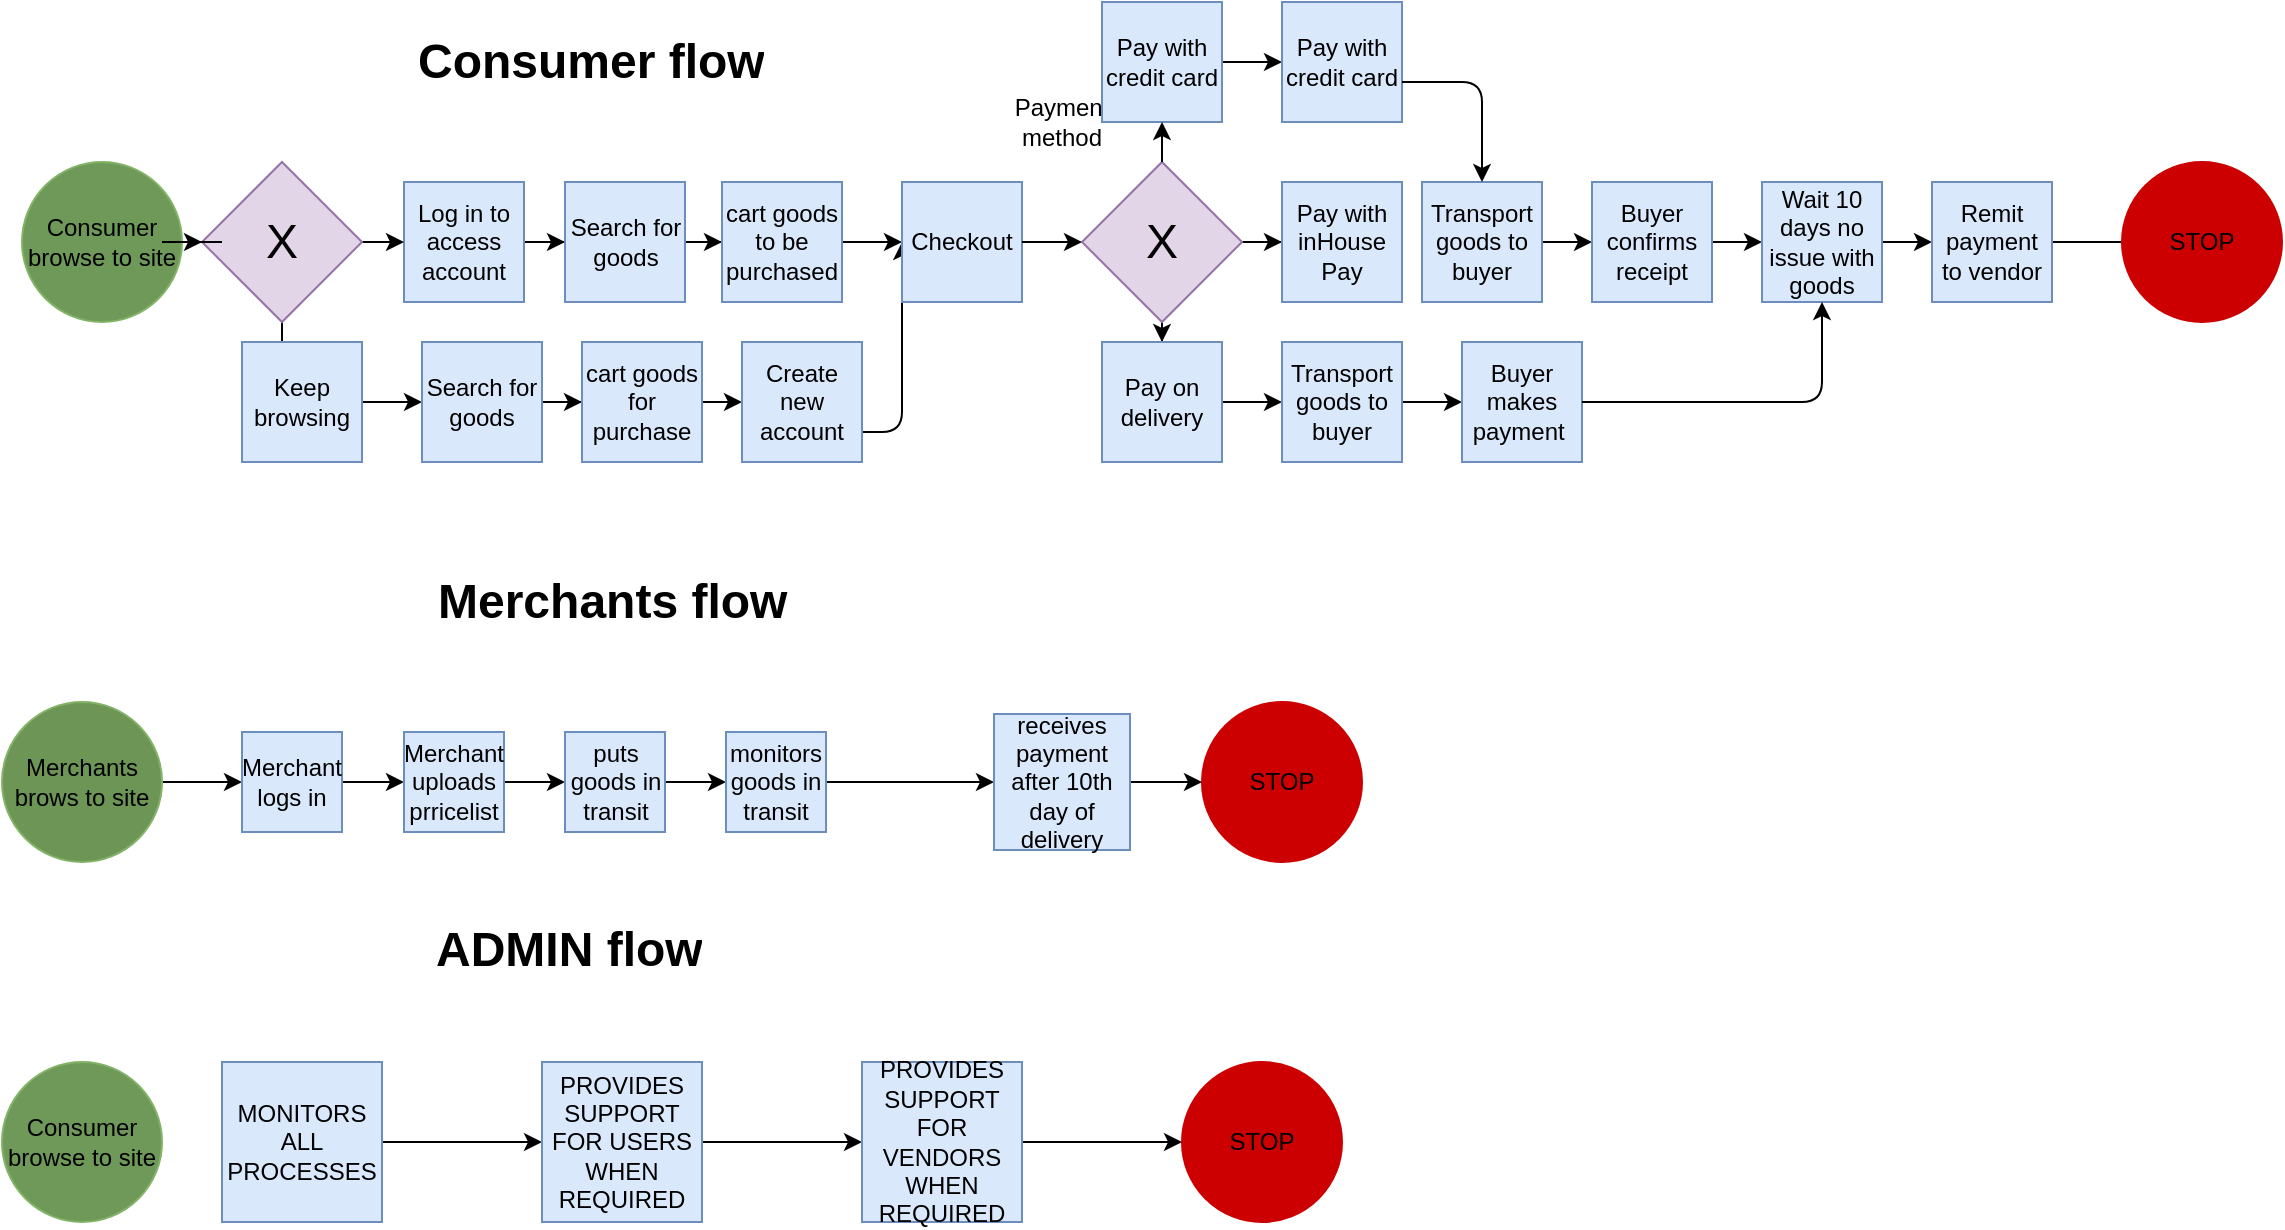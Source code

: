 <mxfile version="12.1.4" type="device" pages="1"><diagram id="XyvkY8RqhY8rMBvZeaAD" name="Page-1"><mxGraphModel dx="838" dy="410" grid="1" gridSize="10" guides="1" tooltips="1" connect="1" arrows="1" fold="1" page="1" pageScale="1" pageWidth="1169" pageHeight="827" math="0" shadow="0"><root><mxCell id="0"/><mxCell id="1" parent="0"/><mxCell id="dj9F3SUvTp67ThFAE4Wy-1" value="Consumer&lt;br&gt;browse to site" style="ellipse;whiteSpace=wrap;html=1;aspect=fixed;fillColor=#6F9958;strokeColor=#82b366;" vertex="1" parent="1"><mxGeometry x="30" y="80" width="80" height="80" as="geometry"/></mxCell><mxCell id="dj9F3SUvTp67ThFAE4Wy-2" value="" style="endArrow=classic;html=1;exitX=1;exitY=0.75;exitDx=0;exitDy=0;entryX=0;entryY=0.5;entryDx=0;entryDy=0;" edge="1" parent="1" source="dj9F3SUvTp67ThFAE4Wy-30" target="dj9F3SUvTp67ThFAE4Wy-24"><mxGeometry width="50" height="50" relative="1" as="geometry"><mxPoint x="610" y="210" as="sourcePoint"/><mxPoint x="620" y="120" as="targetPoint"/><Array as="points"><mxPoint x="470" y="215"/></Array></mxGeometry></mxCell><mxCell id="dj9F3SUvTp67ThFAE4Wy-10" value="" style="edgeStyle=orthogonalEdgeStyle;rounded=0;orthogonalLoop=1;jettySize=auto;html=1;" edge="1" parent="1" source="dj9F3SUvTp67ThFAE4Wy-5" target="dj9F3SUvTp67ThFAE4Wy-9"><mxGeometry relative="1" as="geometry"/></mxCell><mxCell id="dj9F3SUvTp67ThFAE4Wy-14" value="" style="edgeStyle=orthogonalEdgeStyle;rounded=0;orthogonalLoop=1;jettySize=auto;html=1;" edge="1" parent="1" source="dj9F3SUvTp67ThFAE4Wy-8" target="dj9F3SUvTp67ThFAE4Wy-13"><mxGeometry relative="1" as="geometry"/></mxCell><mxCell id="dj9F3SUvTp67ThFAE4Wy-17" value="" style="edgeStyle=orthogonalEdgeStyle;rounded=0;orthogonalLoop=1;jettySize=auto;html=1;" edge="1" parent="1" source="dj9F3SUvTp67ThFAE4Wy-13" target="dj9F3SUvTp67ThFAE4Wy-16"><mxGeometry relative="1" as="geometry"/></mxCell><mxCell id="dj9F3SUvTp67ThFAE4Wy-13" value="Search for goods" style="whiteSpace=wrap;html=1;aspect=fixed;fillColor=#dae8fc;strokeColor=#6c8ebf;" vertex="1" parent="1"><mxGeometry x="301.5" y="90" width="60" height="60" as="geometry"/></mxCell><mxCell id="dj9F3SUvTp67ThFAE4Wy-25" value="" style="edgeStyle=orthogonalEdgeStyle;rounded=0;orthogonalLoop=1;jettySize=auto;html=1;" edge="1" parent="1" source="dj9F3SUvTp67ThFAE4Wy-16" target="dj9F3SUvTp67ThFAE4Wy-24"><mxGeometry relative="1" as="geometry"/></mxCell><mxCell id="dj9F3SUvTp67ThFAE4Wy-16" value="cart goods to be purchased" style="whiteSpace=wrap;html=1;aspect=fixed;fillColor=#dae8fc;strokeColor=#6c8ebf;" vertex="1" parent="1"><mxGeometry x="380" y="90" width="60" height="60" as="geometry"/></mxCell><mxCell id="dj9F3SUvTp67ThFAE4Wy-24" value="Checkout" style="whiteSpace=wrap;html=1;aspect=fixed;fillColor=#dae8fc;strokeColor=#6c8ebf;" vertex="1" parent="1"><mxGeometry x="470" y="90" width="60" height="60" as="geometry"/></mxCell><mxCell id="dj9F3SUvTp67ThFAE4Wy-12" value="" style="edgeStyle=orthogonalEdgeStyle;rounded=0;orthogonalLoop=1;jettySize=auto;html=1;" edge="1" parent="1" source="dj9F3SUvTp67ThFAE4Wy-9" target="dj9F3SUvTp67ThFAE4Wy-11"><mxGeometry relative="1" as="geometry"/></mxCell><mxCell id="dj9F3SUvTp67ThFAE4Wy-9" value="Keep browsing" style="whiteSpace=wrap;html=1;aspect=fixed;fillColor=#dae8fc;strokeColor=#6c8ebf;" vertex="1" parent="1"><mxGeometry x="140" y="170" width="60" height="60" as="geometry"/></mxCell><mxCell id="dj9F3SUvTp67ThFAE4Wy-21" value="" style="edgeStyle=orthogonalEdgeStyle;rounded=0;orthogonalLoop=1;jettySize=auto;html=1;" edge="1" parent="1" source="dj9F3SUvTp67ThFAE4Wy-11" target="dj9F3SUvTp67ThFAE4Wy-20"><mxGeometry relative="1" as="geometry"/></mxCell><mxCell id="dj9F3SUvTp67ThFAE4Wy-11" value="Search for goods" style="whiteSpace=wrap;html=1;aspect=fixed;fillColor=#dae8fc;strokeColor=#6c8ebf;" vertex="1" parent="1"><mxGeometry x="230" y="170" width="60" height="60" as="geometry"/></mxCell><mxCell id="dj9F3SUvTp67ThFAE4Wy-23" value="" style="edgeStyle=orthogonalEdgeStyle;rounded=0;orthogonalLoop=1;jettySize=auto;html=1;" edge="1" parent="1" source="dj9F3SUvTp67ThFAE4Wy-20"><mxGeometry relative="1" as="geometry"><mxPoint x="390" y="200" as="targetPoint"/></mxGeometry></mxCell><mxCell id="dj9F3SUvTp67ThFAE4Wy-20" value="cart goods for purchase" style="whiteSpace=wrap;html=1;aspect=fixed;fillColor=#dae8fc;strokeColor=#6c8ebf;" vertex="1" parent="1"><mxGeometry x="310" y="170" width="60" height="60" as="geometry"/></mxCell><mxCell id="dj9F3SUvTp67ThFAE4Wy-30" value="Create new account" style="whiteSpace=wrap;html=1;aspect=fixed;fillColor=#dae8fc;strokeColor=#6c8ebf;" vertex="1" parent="1"><mxGeometry x="390" y="170" width="60" height="60" as="geometry"/></mxCell><mxCell id="dj9F3SUvTp67ThFAE4Wy-8" value="Log in to access account" style="whiteSpace=wrap;html=1;aspect=fixed;fillColor=#dae8fc;strokeColor=#6c8ebf;" vertex="1" parent="1"><mxGeometry x="221" y="90" width="60" height="60" as="geometry"/></mxCell><mxCell id="dj9F3SUvTp67ThFAE4Wy-15" value="" style="edgeStyle=orthogonalEdgeStyle;rounded=0;orthogonalLoop=1;jettySize=auto;html=1;" edge="1" parent="1" source="dj9F3SUvTp67ThFAE4Wy-5" target="dj9F3SUvTp67ThFAE4Wy-8"><mxGeometry relative="1" as="geometry"><mxPoint x="270" y="120" as="sourcePoint"/><mxPoint x="350" y="120" as="targetPoint"/></mxGeometry></mxCell><mxCell id="dj9F3SUvTp67ThFAE4Wy-5" value="&lt;font style=&quot;font-size: 24px&quot;&gt;X&lt;/font&gt;" style="rhombus;whiteSpace=wrap;html=1;fillColor=#e1d5e7;strokeColor=#9673a6;" vertex="1" parent="1"><mxGeometry x="120" y="80" width="80" height="80" as="geometry"/></mxCell><mxCell id="dj9F3SUvTp67ThFAE4Wy-32" value="" style="edgeStyle=orthogonalEdgeStyle;rounded=0;orthogonalLoop=1;jettySize=auto;html=1;" edge="1" parent="1" source="dj9F3SUvTp67ThFAE4Wy-1" target="dj9F3SUvTp67ThFAE4Wy-5"><mxGeometry relative="1" as="geometry"><mxPoint x="110" y="120" as="sourcePoint"/><mxPoint x="190" y="120" as="targetPoint"/></mxGeometry></mxCell><mxCell id="dj9F3SUvTp67ThFAE4Wy-46" value="" style="edgeStyle=orthogonalEdgeStyle;rounded=0;orthogonalLoop=1;jettySize=auto;html=1;" edge="1" parent="1" source="dj9F3SUvTp67ThFAE4Wy-29" target="dj9F3SUvTp67ThFAE4Wy-42"><mxGeometry relative="1" as="geometry"/></mxCell><mxCell id="dj9F3SUvTp67ThFAE4Wy-47" value="" style="edgeStyle=orthogonalEdgeStyle;rounded=0;orthogonalLoop=1;jettySize=auto;html=1;" edge="1" parent="1" source="dj9F3SUvTp67ThFAE4Wy-29" target="dj9F3SUvTp67ThFAE4Wy-40"><mxGeometry relative="1" as="geometry"/></mxCell><mxCell id="dj9F3SUvTp67ThFAE4Wy-29" value="&lt;font style=&quot;font-size: 24px&quot;&gt;X&lt;/font&gt;" style="rhombus;whiteSpace=wrap;html=1;fillColor=#e1d5e7;strokeColor=#9673a6;direction=south;" vertex="1" parent="1"><mxGeometry x="560" y="80" width="80" height="80" as="geometry"/></mxCell><mxCell id="dj9F3SUvTp67ThFAE4Wy-33" value="" style="edgeStyle=orthogonalEdgeStyle;rounded=0;orthogonalLoop=1;jettySize=auto;html=1;" edge="1" parent="1" source="dj9F3SUvTp67ThFAE4Wy-24" target="dj9F3SUvTp67ThFAE4Wy-29"><mxGeometry relative="1" as="geometry"><mxPoint x="600" y="120" as="sourcePoint"/><mxPoint x="710" y="120" as="targetPoint"/></mxGeometry></mxCell><mxCell id="dj9F3SUvTp67ThFAE4Wy-34" value="&lt;h1&gt;Consumer flow&lt;/h1&gt;" style="text;html=1;strokeColor=none;fillColor=none;spacing=5;spacingTop=-20;whiteSpace=wrap;overflow=hidden;rounded=0;" vertex="1" parent="1"><mxGeometry x="223" y="10" width="217" height="40" as="geometry"/></mxCell><mxCell id="dj9F3SUvTp67ThFAE4Wy-35" value="Payment method" style="text;html=1;strokeColor=none;fillColor=none;align=center;verticalAlign=middle;whiteSpace=wrap;rounded=0;" vertex="1" parent="1"><mxGeometry x="530" y="50" width="40" height="20" as="geometry"/></mxCell><mxCell id="dj9F3SUvTp67ThFAE4Wy-39" value="" style="edgeStyle=orthogonalEdgeStyle;rounded=0;orthogonalLoop=1;jettySize=auto;html=1;" edge="1" parent="1" source="dj9F3SUvTp67ThFAE4Wy-36" target="dj9F3SUvTp67ThFAE4Wy-38"><mxGeometry relative="1" as="geometry"/></mxCell><mxCell id="dj9F3SUvTp67ThFAE4Wy-36" value="Pay with credit card" style="whiteSpace=wrap;html=1;aspect=fixed;fillColor=#dae8fc;strokeColor=#6c8ebf;" vertex="1" parent="1"><mxGeometry x="570" width="60" height="60" as="geometry"/></mxCell><mxCell id="dj9F3SUvTp67ThFAE4Wy-38" value="Pay with credit card" style="whiteSpace=wrap;html=1;aspect=fixed;fillColor=#dae8fc;strokeColor=#6c8ebf;" vertex="1" parent="1"><mxGeometry x="660" width="60" height="60" as="geometry"/></mxCell><mxCell id="dj9F3SUvTp67ThFAE4Wy-37" value="" style="endArrow=classic;html=1;entryX=0.5;entryY=1;entryDx=0;entryDy=0;exitX=0;exitY=0.5;exitDx=0;exitDy=0;" edge="1" parent="1" source="dj9F3SUvTp67ThFAE4Wy-29" target="dj9F3SUvTp67ThFAE4Wy-36"><mxGeometry width="50" height="50" relative="1" as="geometry"><mxPoint x="600" y="110" as="sourcePoint"/><mxPoint x="650" y="60" as="targetPoint"/></mxGeometry></mxCell><mxCell id="dj9F3SUvTp67ThFAE4Wy-40" value="Pay with inHouse Pay" style="whiteSpace=wrap;html=1;aspect=fixed;fillColor=#dae8fc;strokeColor=#6c8ebf;" vertex="1" parent="1"><mxGeometry x="660" y="90" width="60" height="60" as="geometry"/></mxCell><mxCell id="dj9F3SUvTp67ThFAE4Wy-43" value="&lt;h1&gt;Merchants flow&lt;/h1&gt;&lt;div&gt;&lt;br&gt;&lt;/div&gt;" style="text;html=1;strokeColor=none;fillColor=none;spacing=5;spacingTop=-20;whiteSpace=wrap;overflow=hidden;rounded=0;" vertex="1" parent="1"><mxGeometry x="233" y="280" width="217" height="40" as="geometry"/></mxCell><mxCell id="dj9F3SUvTp67ThFAE4Wy-49" value="" style="edgeStyle=orthogonalEdgeStyle;rounded=0;orthogonalLoop=1;jettySize=auto;html=1;" edge="1" parent="1" source="dj9F3SUvTp67ThFAE4Wy-42" target="dj9F3SUvTp67ThFAE4Wy-48"><mxGeometry relative="1" as="geometry"/></mxCell><mxCell id="dj9F3SUvTp67ThFAE4Wy-42" value="Pay on delivery" style="whiteSpace=wrap;html=1;aspect=fixed;fillColor=#dae8fc;strokeColor=#6c8ebf;" vertex="1" parent="1"><mxGeometry x="570" y="170" width="60" height="60" as="geometry"/></mxCell><mxCell id="dj9F3SUvTp67ThFAE4Wy-63" value="" style="edgeStyle=orthogonalEdgeStyle;rounded=0;orthogonalLoop=1;jettySize=auto;html=1;" edge="1" parent="1" source="dj9F3SUvTp67ThFAE4Wy-48" target="dj9F3SUvTp67ThFAE4Wy-62"><mxGeometry relative="1" as="geometry"/></mxCell><mxCell id="dj9F3SUvTp67ThFAE4Wy-48" value="Transport goods to buyer" style="whiteSpace=wrap;html=1;aspect=fixed;fillColor=#dae8fc;strokeColor=#6c8ebf;" vertex="1" parent="1"><mxGeometry x="660" y="170" width="60" height="60" as="geometry"/></mxCell><mxCell id="dj9F3SUvTp67ThFAE4Wy-62" value="Buyer makes payment&amp;nbsp;" style="whiteSpace=wrap;html=1;aspect=fixed;fillColor=#dae8fc;strokeColor=#6c8ebf;" vertex="1" parent="1"><mxGeometry x="750" y="170" width="60" height="60" as="geometry"/></mxCell><mxCell id="dj9F3SUvTp67ThFAE4Wy-54" value="" style="edgeStyle=orthogonalEdgeStyle;rounded=0;orthogonalLoop=1;jettySize=auto;html=1;" edge="1" parent="1" source="dj9F3SUvTp67ThFAE4Wy-45" target="dj9F3SUvTp67ThFAE4Wy-53"><mxGeometry relative="1" as="geometry"/></mxCell><mxCell id="dj9F3SUvTp67ThFAE4Wy-45" value="Transport goods to buyer" style="whiteSpace=wrap;html=1;aspect=fixed;fillColor=#dae8fc;strokeColor=#6c8ebf;" vertex="1" parent="1"><mxGeometry x="730" y="90" width="60" height="60" as="geometry"/></mxCell><mxCell id="dj9F3SUvTp67ThFAE4Wy-56" value="" style="edgeStyle=orthogonalEdgeStyle;rounded=0;orthogonalLoop=1;jettySize=auto;html=1;" edge="1" parent="1" source="dj9F3SUvTp67ThFAE4Wy-53" target="dj9F3SUvTp67ThFAE4Wy-55"><mxGeometry relative="1" as="geometry"/></mxCell><mxCell id="dj9F3SUvTp67ThFAE4Wy-53" value="Buyer confirms receipt" style="whiteSpace=wrap;html=1;aspect=fixed;fillColor=#dae8fc;strokeColor=#6c8ebf;" vertex="1" parent="1"><mxGeometry x="815" y="90" width="60" height="60" as="geometry"/></mxCell><mxCell id="dj9F3SUvTp67ThFAE4Wy-58" value="" style="edgeStyle=orthogonalEdgeStyle;rounded=0;orthogonalLoop=1;jettySize=auto;html=1;" edge="1" parent="1" source="dj9F3SUvTp67ThFAE4Wy-55" target="dj9F3SUvTp67ThFAE4Wy-57"><mxGeometry relative="1" as="geometry"/></mxCell><mxCell id="dj9F3SUvTp67ThFAE4Wy-55" value="Wait 10 days no issue with goods" style="whiteSpace=wrap;html=1;aspect=fixed;fillColor=#dae8fc;strokeColor=#6c8ebf;" vertex="1" parent="1"><mxGeometry x="900" y="90" width="60" height="60" as="geometry"/></mxCell><mxCell id="dj9F3SUvTp67ThFAE4Wy-60" value="" style="edgeStyle=orthogonalEdgeStyle;rounded=0;orthogonalLoop=1;jettySize=auto;html=1;" edge="1" parent="1" source="dj9F3SUvTp67ThFAE4Wy-57"><mxGeometry relative="1" as="geometry"><mxPoint x="1125" y="120" as="targetPoint"/></mxGeometry></mxCell><mxCell id="dj9F3SUvTp67ThFAE4Wy-57" value="Remit payment to vendor" style="whiteSpace=wrap;html=1;aspect=fixed;fillColor=#dae8fc;strokeColor=#6c8ebf;" vertex="1" parent="1"><mxGeometry x="985" y="90" width="60" height="60" as="geometry"/></mxCell><mxCell id="dj9F3SUvTp67ThFAE4Wy-61" value="STOP" style="ellipse;whiteSpace=wrap;html=1;aspect=fixed;fillColor=#CC0000;strokeColor=#CC0000;" vertex="1" parent="1"><mxGeometry x="1080" y="80" width="80" height="80" as="geometry"/></mxCell><mxCell id="dj9F3SUvTp67ThFAE4Wy-64" value="" style="endArrow=classic;html=1;exitX=1;exitY=0.5;exitDx=0;exitDy=0;" edge="1" parent="1" source="dj9F3SUvTp67ThFAE4Wy-62"><mxGeometry width="50" height="50" relative="1" as="geometry"><mxPoint x="880" y="200" as="sourcePoint"/><mxPoint x="930" y="150" as="targetPoint"/><Array as="points"><mxPoint x="930" y="200"/></Array></mxGeometry></mxCell><mxCell id="dj9F3SUvTp67ThFAE4Wy-69" value="" style="edgeStyle=orthogonalEdgeStyle;rounded=0;orthogonalLoop=1;jettySize=auto;html=1;" edge="1" parent="1" source="dj9F3SUvTp67ThFAE4Wy-66" target="dj9F3SUvTp67ThFAE4Wy-67"><mxGeometry relative="1" as="geometry"/></mxCell><mxCell id="dj9F3SUvTp67ThFAE4Wy-66" value="Merchants brows to site" style="ellipse;whiteSpace=wrap;html=1;aspect=fixed;fillColor=#6D9656;strokeColor=#82b366;" vertex="1" parent="1"><mxGeometry x="20" y="350" width="80" height="80" as="geometry"/></mxCell><mxCell id="dj9F3SUvTp67ThFAE4Wy-71" value="" style="edgeStyle=orthogonalEdgeStyle;rounded=0;orthogonalLoop=1;jettySize=auto;html=1;" edge="1" parent="1" source="dj9F3SUvTp67ThFAE4Wy-67" target="dj9F3SUvTp67ThFAE4Wy-70"><mxGeometry relative="1" as="geometry"/></mxCell><mxCell id="dj9F3SUvTp67ThFAE4Wy-67" value="Merchant logs in" style="whiteSpace=wrap;html=1;aspect=fixed;strokeColor=#6c8ebf;fillColor=#dae8fc;" vertex="1" parent="1"><mxGeometry x="140" y="365" width="50" height="50" as="geometry"/></mxCell><mxCell id="dj9F3SUvTp67ThFAE4Wy-75" value="" style="edgeStyle=orthogonalEdgeStyle;rounded=0;orthogonalLoop=1;jettySize=auto;html=1;" edge="1" parent="1" source="dj9F3SUvTp67ThFAE4Wy-70" target="dj9F3SUvTp67ThFAE4Wy-74"><mxGeometry relative="1" as="geometry"/></mxCell><mxCell id="dj9F3SUvTp67ThFAE4Wy-70" value="Merchant uploads prricelist" style="whiteSpace=wrap;html=1;aspect=fixed;strokeColor=#6c8ebf;fillColor=#dae8fc;" vertex="1" parent="1"><mxGeometry x="221" y="365" width="50" height="50" as="geometry"/></mxCell><mxCell id="dj9F3SUvTp67ThFAE4Wy-77" value="" style="edgeStyle=orthogonalEdgeStyle;rounded=0;orthogonalLoop=1;jettySize=auto;html=1;" edge="1" parent="1" source="dj9F3SUvTp67ThFAE4Wy-74" target="dj9F3SUvTp67ThFAE4Wy-76"><mxGeometry relative="1" as="geometry"/></mxCell><mxCell id="dj9F3SUvTp67ThFAE4Wy-74" value="puts goods in transit" style="whiteSpace=wrap;html=1;aspect=fixed;strokeColor=#6c8ebf;fillColor=#dae8fc;" vertex="1" parent="1"><mxGeometry x="301.5" y="365" width="50" height="50" as="geometry"/></mxCell><mxCell id="dj9F3SUvTp67ThFAE4Wy-79" value="" style="edgeStyle=orthogonalEdgeStyle;rounded=0;orthogonalLoop=1;jettySize=auto;html=1;" edge="1" parent="1" source="dj9F3SUvTp67ThFAE4Wy-76" target="dj9F3SUvTp67ThFAE4Wy-78"><mxGeometry relative="1" as="geometry"/></mxCell><mxCell id="dj9F3SUvTp67ThFAE4Wy-76" value="monitors goods in transit" style="whiteSpace=wrap;html=1;aspect=fixed;strokeColor=#6c8ebf;fillColor=#dae8fc;" vertex="1" parent="1"><mxGeometry x="382" y="365" width="50" height="50" as="geometry"/></mxCell><mxCell id="dj9F3SUvTp67ThFAE4Wy-81" value="" style="edgeStyle=orthogonalEdgeStyle;rounded=0;orthogonalLoop=1;jettySize=auto;html=1;" edge="1" parent="1" source="dj9F3SUvTp67ThFAE4Wy-78" target="dj9F3SUvTp67ThFAE4Wy-80"><mxGeometry relative="1" as="geometry"/></mxCell><mxCell id="dj9F3SUvTp67ThFAE4Wy-78" value="receives payment after 10th day of delivery" style="whiteSpace=wrap;html=1;aspect=fixed;strokeColor=#6c8ebf;fillColor=#dae8fc;" vertex="1" parent="1"><mxGeometry x="516" y="356" width="68" height="68" as="geometry"/></mxCell><mxCell id="dj9F3SUvTp67ThFAE4Wy-68" value="" style="endArrow=classic;html=1;entryX=0.5;entryY=0;entryDx=0;entryDy=0;" edge="1" parent="1" target="dj9F3SUvTp67ThFAE4Wy-45"><mxGeometry width="50" height="50" relative="1" as="geometry"><mxPoint x="720" y="40" as="sourcePoint"/><mxPoint x="770" y="-10" as="targetPoint"/><Array as="points"><mxPoint x="760" y="40"/></Array></mxGeometry></mxCell><mxCell id="dj9F3SUvTp67ThFAE4Wy-80" value="STOP" style="ellipse;whiteSpace=wrap;html=1;aspect=fixed;strokeColor=#CC0000;fillColor=#CC0000;" vertex="1" parent="1"><mxGeometry x="620" y="350" width="80" height="80" as="geometry"/></mxCell><mxCell id="dj9F3SUvTp67ThFAE4Wy-82" value="&lt;h1&gt;ADMIN flow&lt;/h1&gt;&lt;div&gt;&lt;br&gt;&lt;/div&gt;" style="text;html=1;strokeColor=none;fillColor=none;spacing=5;spacingTop=-20;whiteSpace=wrap;overflow=hidden;rounded=0;" vertex="1" parent="1"><mxGeometry x="231.5" y="454" width="217" height="40" as="geometry"/></mxCell><mxCell id="dj9F3SUvTp67ThFAE4Wy-83" value="Consumer&lt;br&gt;browse to site" style="ellipse;whiteSpace=wrap;html=1;aspect=fixed;fillColor=#6F9958;strokeColor=#82b366;" vertex="1" parent="1"><mxGeometry x="20" y="530" width="80" height="80" as="geometry"/></mxCell><mxCell id="dj9F3SUvTp67ThFAE4Wy-86" value="" style="edgeStyle=orthogonalEdgeStyle;rounded=0;orthogonalLoop=1;jettySize=auto;html=1;" edge="1" parent="1" source="dj9F3SUvTp67ThFAE4Wy-84" target="dj9F3SUvTp67ThFAE4Wy-85"><mxGeometry relative="1" as="geometry"/></mxCell><mxCell id="dj9F3SUvTp67ThFAE4Wy-84" value="MONITORS ALL PROCESSES" style="whiteSpace=wrap;html=1;aspect=fixed;strokeColor=#6c8ebf;fillColor=#dae8fc;" vertex="1" parent="1"><mxGeometry x="130" y="530" width="80" height="80" as="geometry"/></mxCell><mxCell id="dj9F3SUvTp67ThFAE4Wy-88" value="" style="edgeStyle=orthogonalEdgeStyle;rounded=0;orthogonalLoop=1;jettySize=auto;html=1;" edge="1" parent="1" source="dj9F3SUvTp67ThFAE4Wy-85" target="dj9F3SUvTp67ThFAE4Wy-87"><mxGeometry relative="1" as="geometry"/></mxCell><mxCell id="dj9F3SUvTp67ThFAE4Wy-85" value="PROVIDES SUPPORT FOR USERS WHEN REQUIRED" style="whiteSpace=wrap;html=1;aspect=fixed;strokeColor=#6c8ebf;fillColor=#dae8fc;" vertex="1" parent="1"><mxGeometry x="290" y="530" width="80" height="80" as="geometry"/></mxCell><mxCell id="dj9F3SUvTp67ThFAE4Wy-90" value="" style="edgeStyle=orthogonalEdgeStyle;rounded=0;orthogonalLoop=1;jettySize=auto;html=1;" edge="1" parent="1" source="dj9F3SUvTp67ThFAE4Wy-87" target="dj9F3SUvTp67ThFAE4Wy-89"><mxGeometry relative="1" as="geometry"/></mxCell><mxCell id="dj9F3SUvTp67ThFAE4Wy-87" value="PROVIDES SUPPORT FOR VENDORS WHEN REQUIRED" style="whiteSpace=wrap;html=1;aspect=fixed;strokeColor=#6c8ebf;fillColor=#dae8fc;" vertex="1" parent="1"><mxGeometry x="450" y="530" width="80" height="80" as="geometry"/></mxCell><mxCell id="dj9F3SUvTp67ThFAE4Wy-89" value="STOP" style="ellipse;whiteSpace=wrap;html=1;aspect=fixed;strokeColor=#CC0000;fillColor=#CC0000;" vertex="1" parent="1"><mxGeometry x="610" y="530" width="80" height="80" as="geometry"/></mxCell></root></mxGraphModel></diagram></mxfile>